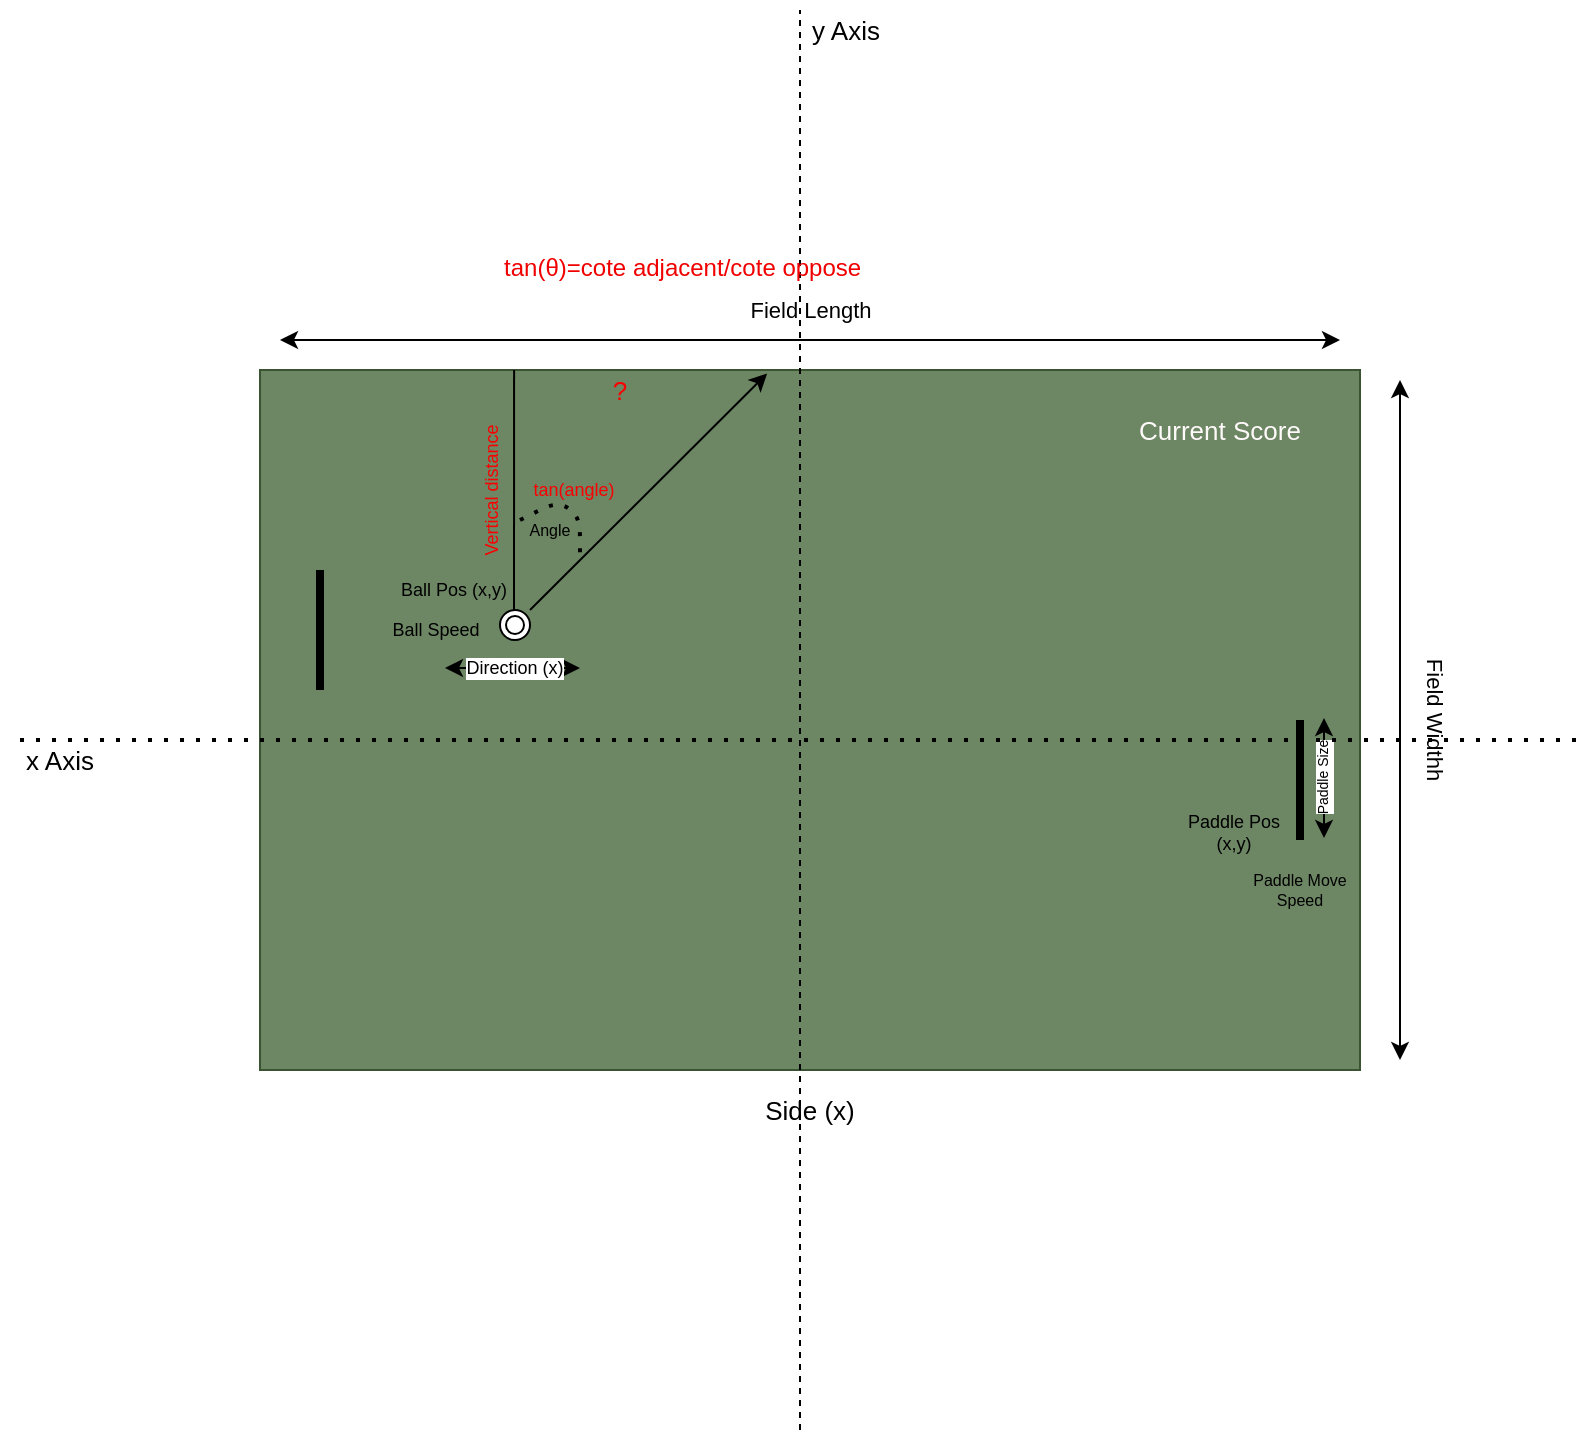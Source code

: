 <mxfile>
    <diagram id="ofoE48H0PXTcuWrxJlAl" name="Page-1">
        <mxGraphModel dx="847" dy="497" grid="1" gridSize="10" guides="1" tooltips="1" connect="1" arrows="1" fold="1" page="1" pageScale="1" pageWidth="850" pageHeight="1100" math="0" shadow="0">
            <root>
                <mxCell id="0"/>
                <mxCell id="1" parent="0"/>
                <mxCell id="2" value="" style="rounded=0;whiteSpace=wrap;html=1;movable=1;resizable=1;rotatable=1;deletable=1;editable=1;connectable=1;fillColor=#6d8764;strokeColor=#3A5431;fontColor=#ffffff;" parent="1" vertex="1">
                    <mxGeometry x="150" y="375" width="550" height="350" as="geometry"/>
                </mxCell>
                <mxCell id="3" value="" style="endArrow=classic;startArrow=classic;html=1;" parent="1" edge="1">
                    <mxGeometry width="50" height="50" relative="1" as="geometry">
                        <mxPoint x="720" y="720" as="sourcePoint"/>
                        <mxPoint x="720" y="380" as="targetPoint"/>
                    </mxGeometry>
                </mxCell>
                <mxCell id="4" value="" style="endArrow=classic;startArrow=classic;html=1;" parent="1" edge="1">
                    <mxGeometry width="50" height="50" relative="1" as="geometry">
                        <mxPoint x="160" y="360" as="sourcePoint"/>
                        <mxPoint x="690" y="360" as="targetPoint"/>
                    </mxGeometry>
                </mxCell>
                <mxCell id="6" value="" style="line;strokeWidth=4;html=1;perimeter=backbonePerimeter;points=[];outlineConnect=0;rotation=90;" parent="1" vertex="1">
                    <mxGeometry x="640" y="575" width="60" height="10" as="geometry"/>
                </mxCell>
                <mxCell id="7" value="" style="line;strokeWidth=4;html=1;perimeter=backbonePerimeter;points=[];outlineConnect=0;rotation=90;" parent="1" vertex="1">
                    <mxGeometry x="150" y="500" width="60" height="10" as="geometry"/>
                </mxCell>
                <mxCell id="10" value="Paddle Size" style="endArrow=classic;startArrow=classic;html=1;jumpSize=4;verticalAlign=middle;horizontal=0;fontSize=7;" parent="1" edge="1">
                    <mxGeometry width="50" height="50" relative="1" as="geometry">
                        <mxPoint x="682" y="549" as="sourcePoint"/>
                        <mxPoint x="682" y="609" as="targetPoint"/>
                    </mxGeometry>
                </mxCell>
                <mxCell id="11" value="" style="ellipse;shape=doubleEllipse;whiteSpace=wrap;html=1;aspect=fixed;fillColor=default;gradientColor=none;" parent="1" vertex="1">
                    <mxGeometry x="270" y="495" width="15" height="15" as="geometry"/>
                </mxCell>
                <mxCell id="12" value="Direction (x)" style="endArrow=classic;startArrow=classic;html=1;fontSize=9;jumpSize=4;" parent="1" edge="1">
                    <mxGeometry width="50" height="50" relative="1" as="geometry">
                        <mxPoint x="242.5" y="524" as="sourcePoint"/>
                        <mxPoint x="310" y="524" as="targetPoint"/>
                        <mxPoint as="offset"/>
                    </mxGeometry>
                </mxCell>
                <mxCell id="13" value="Ball Speed" style="text;html=1;strokeColor=none;fillColor=none;align=center;verticalAlign=middle;whiteSpace=wrap;rounded=0;fontSize=9;" parent="1" vertex="1">
                    <mxGeometry x="208" y="489.5" width="60" height="30" as="geometry"/>
                </mxCell>
                <mxCell id="14" value="Field Length" style="text;html=1;strokeColor=none;fillColor=none;align=center;verticalAlign=middle;whiteSpace=wrap;rounded=0;fontSize=11;" parent="1" vertex="1">
                    <mxGeometry x="378" y="330" width="95" height="30" as="geometry"/>
                </mxCell>
                <mxCell id="15" value="Field Widthh" style="text;html=1;strokeColor=none;fillColor=none;align=center;verticalAlign=middle;whiteSpace=wrap;rounded=0;fontSize=11;rotation=90;" parent="1" vertex="1">
                    <mxGeometry x="690" y="535" width="95" height="30" as="geometry"/>
                </mxCell>
                <mxCell id="16" value="Ball Pos (x,y)" style="text;html=1;strokeColor=none;fillColor=none;align=center;verticalAlign=middle;whiteSpace=wrap;rounded=0;fontSize=9;" parent="1" vertex="1">
                    <mxGeometry x="217" y="470" width="60" height="30" as="geometry"/>
                </mxCell>
                <mxCell id="17" value="" style="endArrow=classic;html=1;fontSize=11;jumpSize=4;entryX=0.461;entryY=0.005;entryDx=0;entryDy=0;entryPerimeter=0;" parent="1" target="2" edge="1">
                    <mxGeometry width="50" height="50" relative="1" as="geometry">
                        <mxPoint x="285" y="495" as="sourcePoint"/>
                        <mxPoint x="335" y="445" as="targetPoint"/>
                    </mxGeometry>
                </mxCell>
                <mxCell id="20" value="" style="endArrow=none;html=1;fontSize=11;jumpSize=4;entryX=0.231;entryY=0;entryDx=0;entryDy=0;entryPerimeter=0;" parent="1" target="2" edge="1">
                    <mxGeometry width="50" height="50" relative="1" as="geometry">
                        <mxPoint x="277" y="495" as="sourcePoint"/>
                        <mxPoint x="277" y="370" as="targetPoint"/>
                    </mxGeometry>
                </mxCell>
                <mxCell id="21" value="" style="endArrow=none;dashed=1;html=1;dashPattern=1 3;strokeWidth=2;fontSize=11;jumpSize=4;" parent="1" edge="1">
                    <mxGeometry width="50" height="50" relative="1" as="geometry">
                        <mxPoint x="280" y="450" as="sourcePoint"/>
                        <mxPoint x="310" y="470" as="targetPoint"/>
                        <Array as="points">
                            <mxPoint x="300" y="440"/>
                            <mxPoint x="310" y="450"/>
                        </Array>
                    </mxGeometry>
                </mxCell>
                <mxCell id="22" value="Angle" style="text;html=1;strokeColor=none;fillColor=none;align=center;verticalAlign=middle;whiteSpace=wrap;rounded=0;fontSize=8;" parent="1" vertex="1">
                    <mxGeometry x="265" y="440" width="60" height="30" as="geometry"/>
                </mxCell>
                <mxCell id="23" value="Paddle Move Speed" style="text;html=1;strokeColor=none;fillColor=none;align=center;verticalAlign=middle;whiteSpace=wrap;rounded=0;fontSize=8;" parent="1" vertex="1">
                    <mxGeometry x="640" y="620" width="60" height="30" as="geometry"/>
                </mxCell>
                <mxCell id="24" value="Paddle Pos (x,y)" style="text;html=1;strokeColor=none;fillColor=none;align=center;verticalAlign=middle;whiteSpace=wrap;rounded=0;fontSize=9;" parent="1" vertex="1">
                    <mxGeometry x="607" y="591" width="60" height="30" as="geometry"/>
                </mxCell>
                <mxCell id="25" value="Side (x)" style="text;html=1;strokeColor=none;fillColor=none;align=center;verticalAlign=middle;whiteSpace=wrap;rounded=0;fontSize=13;" parent="1" vertex="1">
                    <mxGeometry x="395" y="730" width="60" height="30" as="geometry"/>
                </mxCell>
                <mxCell id="26" value="" style="endArrow=none;dashed=1;html=1;dashPattern=1 3;strokeWidth=2;fontSize=13;jumpSize=4;" parent="1" edge="1">
                    <mxGeometry width="50" height="50" relative="1" as="geometry">
                        <mxPoint x="30" y="560" as="sourcePoint"/>
                        <mxPoint x="808.333" y="560" as="targetPoint"/>
                    </mxGeometry>
                </mxCell>
                <mxCell id="27" value="" style="endArrow=none;dashed=1;html=1;fontSize=13;jumpSize=4;fontColor=#783636;" parent="1" edge="1">
                    <mxGeometry width="50" height="50" relative="1" as="geometry">
                        <mxPoint x="420" y="905" as="sourcePoint"/>
                        <mxPoint x="420" y="195" as="targetPoint"/>
                    </mxGeometry>
                </mxCell>
                <mxCell id="28" value="x Axis" style="text;html=1;strokeColor=none;fillColor=none;align=center;verticalAlign=middle;whiteSpace=wrap;rounded=0;fontSize=13;" parent="1" vertex="1">
                    <mxGeometry x="20" y="555" width="60" height="30" as="geometry"/>
                </mxCell>
                <mxCell id="29" value="y Axis" style="text;html=1;strokeColor=none;fillColor=none;align=center;verticalAlign=middle;whiteSpace=wrap;rounded=0;fontSize=13;" parent="1" vertex="1">
                    <mxGeometry x="413" y="190" width="60" height="30" as="geometry"/>
                </mxCell>
                <mxCell id="30" value="Current Score" style="text;html=1;strokeColor=none;fillColor=none;align=center;verticalAlign=middle;whiteSpace=wrap;rounded=0;fontSize=13;fontColor=#FFFAFA;" parent="1" vertex="1">
                    <mxGeometry x="580" y="390" width="100" height="30" as="geometry"/>
                </mxCell>
                <mxCell id="31" value="&lt;font style=&quot;font-size: 9px;&quot;&gt;Vertical distance&lt;/font&gt;" style="text;html=1;align=center;verticalAlign=middle;whiteSpace=wrap;rounded=0;rotation=-90;fontColor=#fa0000;" vertex="1" parent="1">
                    <mxGeometry x="220" y="420" width="90" height="30" as="geometry"/>
                </mxCell>
                <mxCell id="32" value="tan(angle)" style="text;html=1;strokeColor=none;fillColor=none;align=center;verticalAlign=middle;whiteSpace=wrap;rounded=0;fontSize=9;fontColor=#fa0000;" vertex="1" parent="1">
                    <mxGeometry x="277" y="420" width="60" height="30" as="geometry"/>
                </mxCell>
                <mxCell id="33" value="?" style="text;html=1;strokeColor=none;fillColor=none;align=center;verticalAlign=middle;whiteSpace=wrap;rounded=0;fontSize=13;fontColor=#fa0000;" vertex="1" parent="1">
                    <mxGeometry x="300" y="370" width="60" height="30" as="geometry"/>
                </mxCell>
                <mxCell id="34" value="&lt;span class=&quot;base&quot;&gt;&lt;font color=&quot;#f00000&quot;&gt;&lt;span style=&quot;&quot; class=&quot;mop&quot;&gt;tan&lt;/span&gt;&lt;span style=&quot;&quot; class=&quot;mopen&quot;&gt;(&lt;/span&gt;&lt;span style=&quot;&quot; class=&quot;mord mathnormal&quot;&gt;θ&lt;/span&gt;&lt;span style=&quot;&quot; class=&quot;mclose&quot;&gt;)&lt;/span&gt;&lt;span class=&quot;mspace&quot;&gt;&lt;/span&gt;&lt;span style=&quot;&quot; class=&quot;mrel&quot;&gt;=&lt;/span&gt;&lt;span class=&quot;mspace&quot;&gt;&lt;/span&gt;&lt;/font&gt;&lt;/span&gt;&lt;span class=&quot;base&quot;&gt;&lt;font color=&quot;#f00000&quot;&gt;&lt;span class=&quot;strut&quot;&gt;&lt;/span&gt;&lt;/font&gt;&lt;span class=&quot;mord&quot;&gt;&lt;font color=&quot;#f00000&quot;&gt;&lt;span class=&quot;mopen nulldelimiter&quot;&gt;&lt;/span&gt;&lt;/font&gt;&lt;span class=&quot;mfrac&quot;&gt;&lt;span class=&quot;vlist-t vlist-t2&quot;&gt;&lt;span class=&quot;vlist-r&quot;&gt;&lt;font color=&quot;#f00000&quot;&gt;&lt;span style=&quot;&quot; class=&quot;vlist&quot;&gt;&lt;span&gt;&lt;span class=&quot;pstrut&quot;&gt;&lt;/span&gt;&lt;span class=&quot;mord&quot;&gt;&lt;span class=&quot;mord text&quot;&gt;&lt;span class=&quot;mord&quot;&gt;c&lt;/span&gt;&lt;span class=&quot;mord accent&quot;&gt;&lt;span class=&quot;vlist-t&quot;&gt;&lt;span class=&quot;vlist-r&quot;&gt;&lt;span class=&quot;vlist&quot;&gt;&lt;span&gt;&lt;span class=&quot;pstrut&quot;&gt;&lt;/span&gt;&lt;span class=&quot;mord&quot;&gt;o&lt;/span&gt;&lt;/span&gt;&lt;/span&gt;&lt;/span&gt;&lt;/span&gt;&lt;/span&gt;&lt;span class=&quot;mord&quot;&gt;t&lt;/span&gt;&lt;span class=&quot;mord accent&quot;&gt;&lt;span class=&quot;vlist-t&quot;&gt;&lt;span class=&quot;vlist-r&quot;&gt;&lt;span class=&quot;vlist&quot;&gt;&lt;span&gt;&lt;span class=&quot;pstrut&quot;&gt;&lt;/span&gt;&lt;span class=&quot;mord&quot;&gt;e&lt;/span&gt;&lt;/span&gt;&lt;/span&gt;&lt;/span&gt;&lt;/span&gt;&lt;/span&gt;&lt;span class=&quot;mord&quot;&gt;&amp;nbsp;adjacent/&lt;/span&gt;&lt;/span&gt;&lt;/span&gt;&lt;/span&gt;&lt;span&gt;&lt;span class=&quot;pstrut&quot;&gt;&lt;/span&gt;&lt;span class=&quot;frac-line&quot;&gt;&lt;/span&gt;&lt;/span&gt;&lt;span&gt;&lt;span class=&quot;pstrut&quot;&gt;&lt;/span&gt;&lt;span class=&quot;mord&quot;&gt;&lt;span class=&quot;mord text&quot;&gt;&lt;span class=&quot;mord&quot;&gt;c&lt;/span&gt;&lt;span class=&quot;mord accent&quot;&gt;&lt;span class=&quot;vlist-t&quot;&gt;&lt;span class=&quot;vlist-r&quot;&gt;&lt;span class=&quot;vlist&quot;&gt;&lt;span&gt;&lt;span class=&quot;pstrut&quot;&gt;&lt;/span&gt;&lt;span class=&quot;mord&quot;&gt;o&lt;/span&gt;&lt;/span&gt;&lt;/span&gt;&lt;/span&gt;&lt;/span&gt;&lt;/span&gt;&lt;span class=&quot;mord&quot;&gt;t&lt;/span&gt;&lt;span class=&quot;mord accent&quot;&gt;&lt;span class=&quot;vlist-t&quot;&gt;&lt;span class=&quot;vlist-r&quot;&gt;&lt;span class=&quot;vlist&quot;&gt;&lt;span&gt;&lt;span class=&quot;pstrut&quot;&gt;&lt;/span&gt;&lt;span class=&quot;mord&quot;&gt;e&lt;/span&gt;&lt;/span&gt;&lt;/span&gt;&lt;/span&gt;&lt;/span&gt;&lt;/span&gt;&lt;span class=&quot;mord&quot;&gt;&amp;nbsp;oppos&lt;/span&gt;&lt;span class=&quot;mord accent&quot;&gt;&lt;span class=&quot;vlist-t&quot;&gt;&lt;span class=&quot;vlist-r&quot;&gt;&lt;span class=&quot;vlist&quot;&gt;&lt;span&gt;&lt;span class=&quot;pstrut&quot;&gt;&lt;/span&gt;&lt;span class=&quot;mord&quot;&gt;e&lt;/span&gt;&lt;/span&gt;&lt;/span&gt;&lt;/span&gt;&lt;/span&gt;&lt;/span&gt;&lt;/span&gt;&lt;/span&gt;&lt;/span&gt;&lt;/span&gt;&lt;span style=&quot;&quot; class=&quot;vlist-s&quot;&gt;​&lt;/span&gt;&lt;/font&gt;&lt;/span&gt;&lt;span class=&quot;vlist-r&quot;&gt;&lt;span class=&quot;vlist&quot;&gt;&lt;/span&gt;&lt;/span&gt;&lt;/span&gt;&lt;/span&gt;&lt;/span&gt;&lt;/span&gt;" style="text;whiteSpace=wrap;html=1;" vertex="1" parent="1">
                    <mxGeometry x="270" y="310" width="190" height="30" as="geometry"/>
                </mxCell>
            </root>
        </mxGraphModel>
    </diagram>
</mxfile>